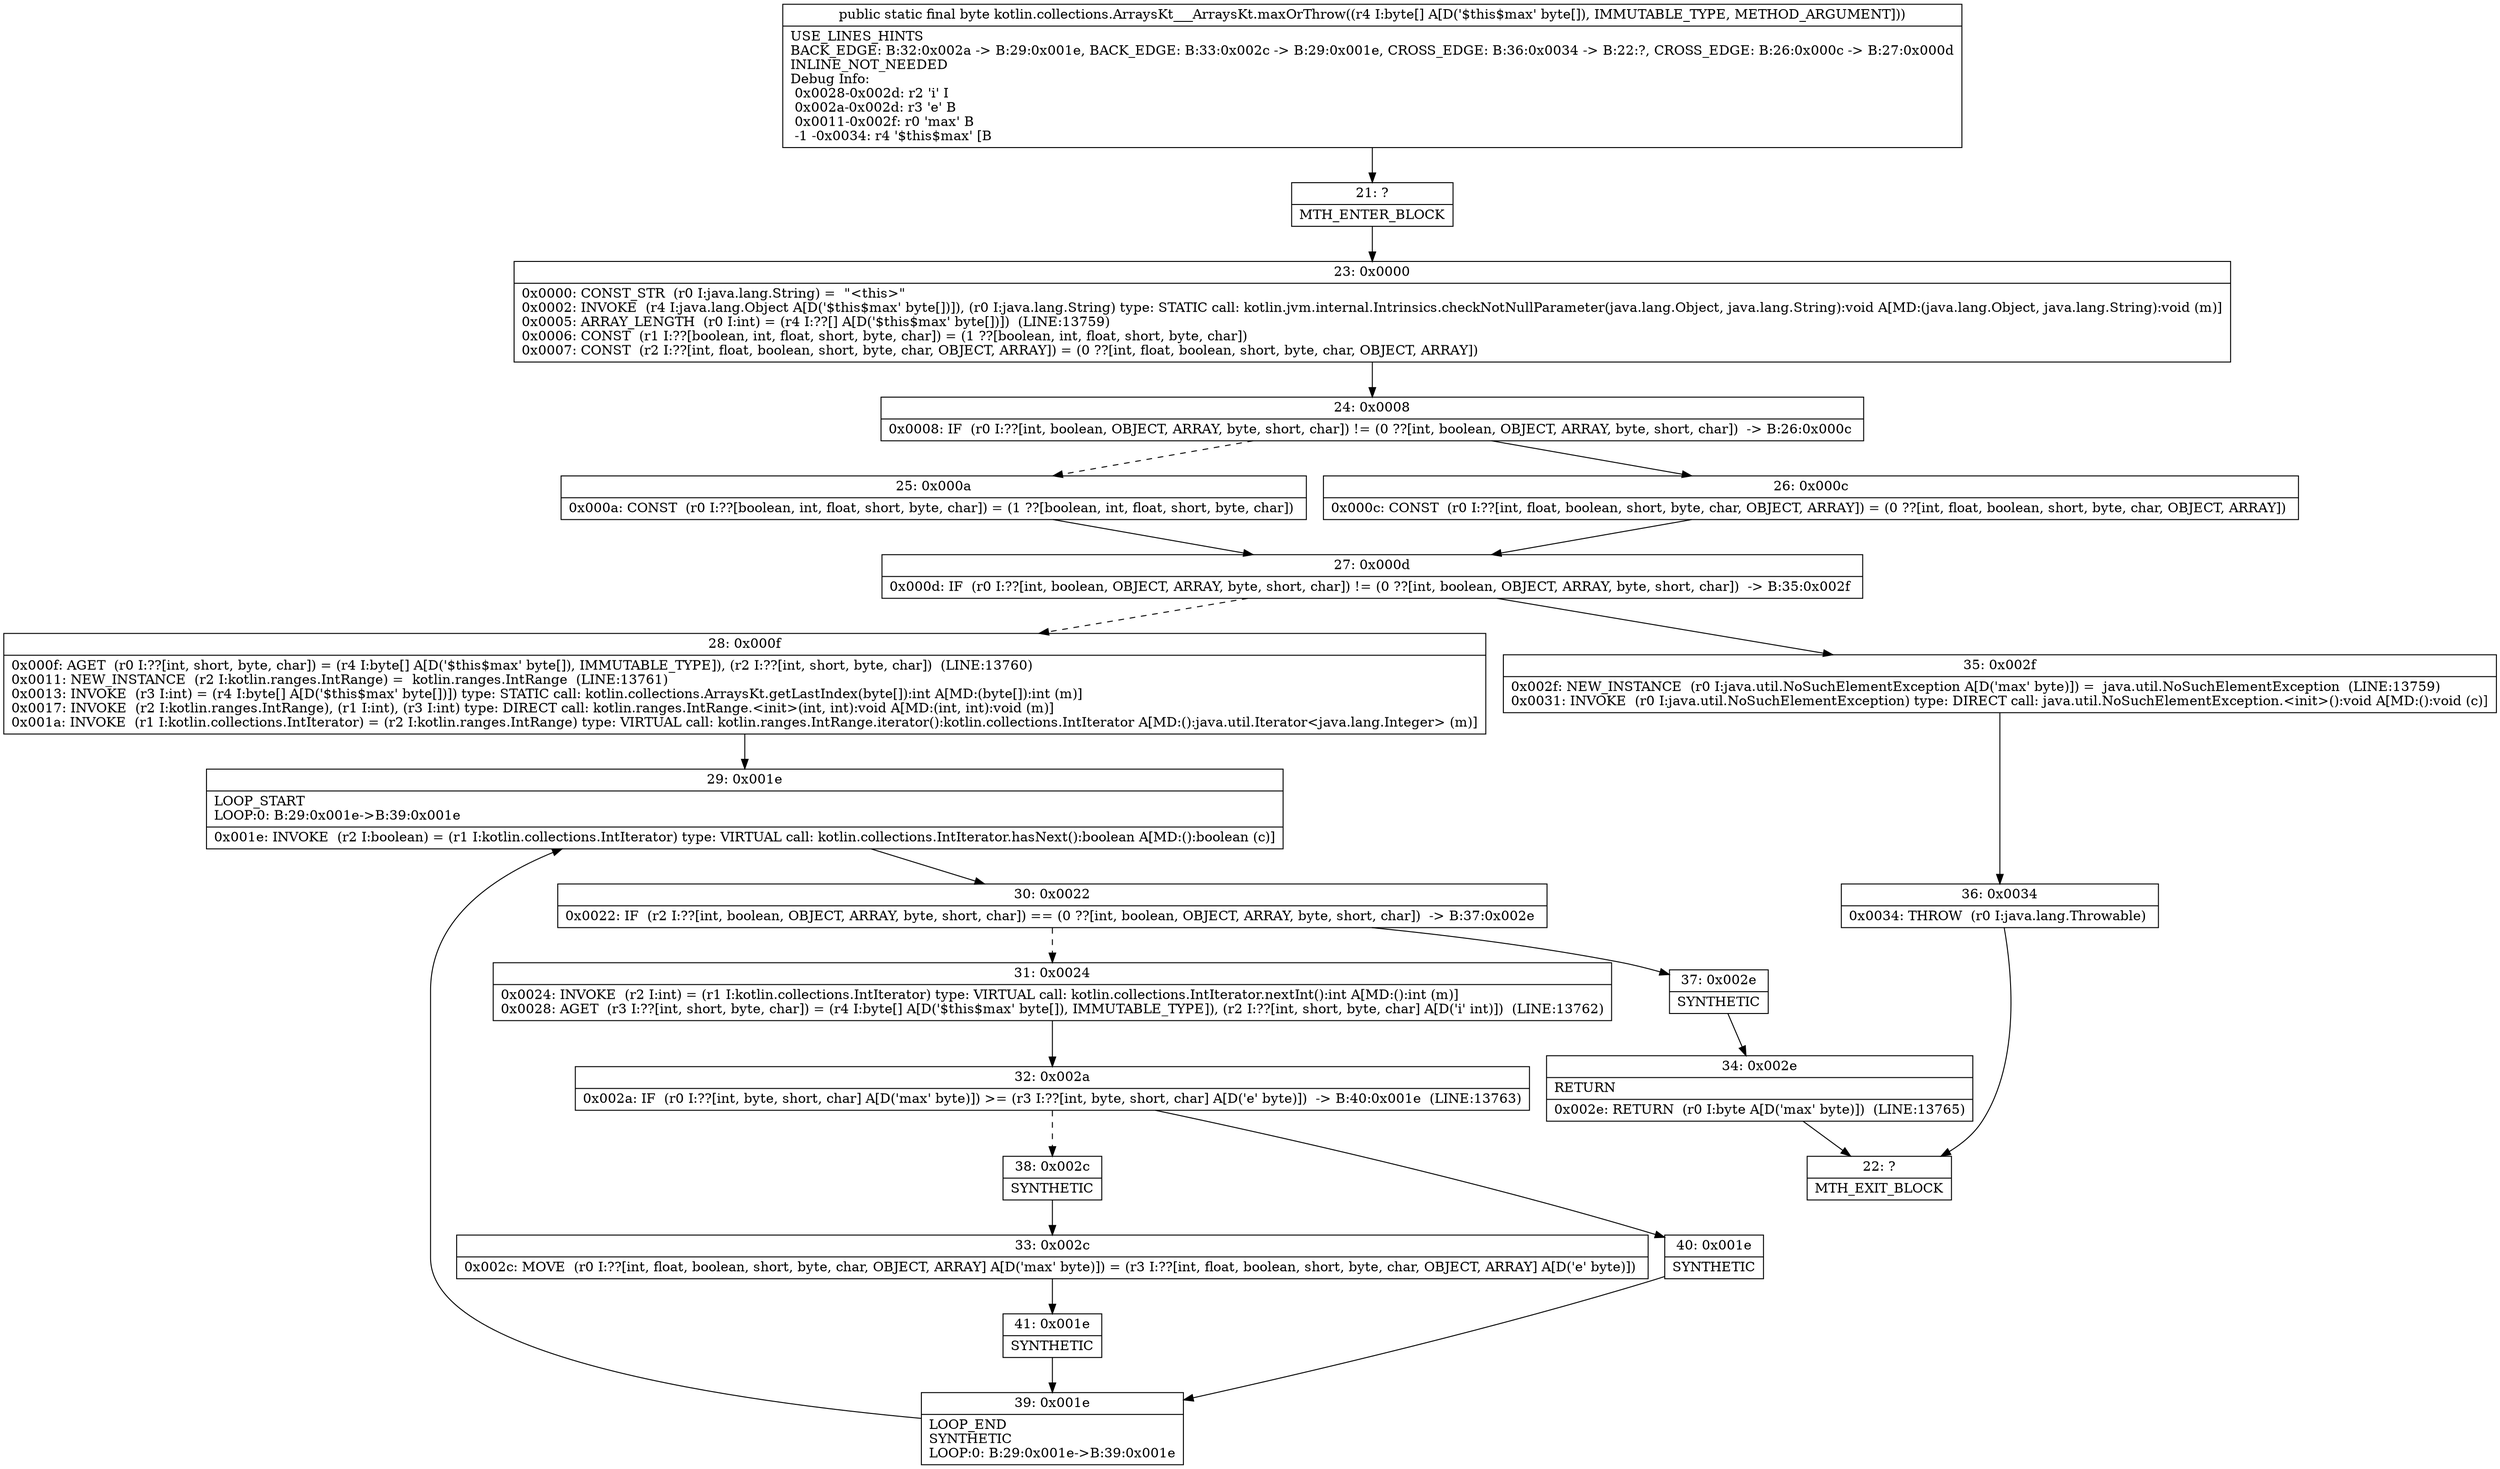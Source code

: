 digraph "CFG forkotlin.collections.ArraysKt___ArraysKt.maxOrThrow([B)B" {
Node_21 [shape=record,label="{21\:\ ?|MTH_ENTER_BLOCK\l}"];
Node_23 [shape=record,label="{23\:\ 0x0000|0x0000: CONST_STR  (r0 I:java.lang.String) =  \"\<this\>\" \l0x0002: INVOKE  (r4 I:java.lang.Object A[D('$this$max' byte[])]), (r0 I:java.lang.String) type: STATIC call: kotlin.jvm.internal.Intrinsics.checkNotNullParameter(java.lang.Object, java.lang.String):void A[MD:(java.lang.Object, java.lang.String):void (m)]\l0x0005: ARRAY_LENGTH  (r0 I:int) = (r4 I:??[] A[D('$this$max' byte[])])  (LINE:13759)\l0x0006: CONST  (r1 I:??[boolean, int, float, short, byte, char]) = (1 ??[boolean, int, float, short, byte, char]) \l0x0007: CONST  (r2 I:??[int, float, boolean, short, byte, char, OBJECT, ARRAY]) = (0 ??[int, float, boolean, short, byte, char, OBJECT, ARRAY]) \l}"];
Node_24 [shape=record,label="{24\:\ 0x0008|0x0008: IF  (r0 I:??[int, boolean, OBJECT, ARRAY, byte, short, char]) != (0 ??[int, boolean, OBJECT, ARRAY, byte, short, char])  \-\> B:26:0x000c \l}"];
Node_25 [shape=record,label="{25\:\ 0x000a|0x000a: CONST  (r0 I:??[boolean, int, float, short, byte, char]) = (1 ??[boolean, int, float, short, byte, char]) \l}"];
Node_27 [shape=record,label="{27\:\ 0x000d|0x000d: IF  (r0 I:??[int, boolean, OBJECT, ARRAY, byte, short, char]) != (0 ??[int, boolean, OBJECT, ARRAY, byte, short, char])  \-\> B:35:0x002f \l}"];
Node_28 [shape=record,label="{28\:\ 0x000f|0x000f: AGET  (r0 I:??[int, short, byte, char]) = (r4 I:byte[] A[D('$this$max' byte[]), IMMUTABLE_TYPE]), (r2 I:??[int, short, byte, char])  (LINE:13760)\l0x0011: NEW_INSTANCE  (r2 I:kotlin.ranges.IntRange) =  kotlin.ranges.IntRange  (LINE:13761)\l0x0013: INVOKE  (r3 I:int) = (r4 I:byte[] A[D('$this$max' byte[])]) type: STATIC call: kotlin.collections.ArraysKt.getLastIndex(byte[]):int A[MD:(byte[]):int (m)]\l0x0017: INVOKE  (r2 I:kotlin.ranges.IntRange), (r1 I:int), (r3 I:int) type: DIRECT call: kotlin.ranges.IntRange.\<init\>(int, int):void A[MD:(int, int):void (m)]\l0x001a: INVOKE  (r1 I:kotlin.collections.IntIterator) = (r2 I:kotlin.ranges.IntRange) type: VIRTUAL call: kotlin.ranges.IntRange.iterator():kotlin.collections.IntIterator A[MD:():java.util.Iterator\<java.lang.Integer\> (m)]\l}"];
Node_29 [shape=record,label="{29\:\ 0x001e|LOOP_START\lLOOP:0: B:29:0x001e\-\>B:39:0x001e\l|0x001e: INVOKE  (r2 I:boolean) = (r1 I:kotlin.collections.IntIterator) type: VIRTUAL call: kotlin.collections.IntIterator.hasNext():boolean A[MD:():boolean (c)]\l}"];
Node_30 [shape=record,label="{30\:\ 0x0022|0x0022: IF  (r2 I:??[int, boolean, OBJECT, ARRAY, byte, short, char]) == (0 ??[int, boolean, OBJECT, ARRAY, byte, short, char])  \-\> B:37:0x002e \l}"];
Node_31 [shape=record,label="{31\:\ 0x0024|0x0024: INVOKE  (r2 I:int) = (r1 I:kotlin.collections.IntIterator) type: VIRTUAL call: kotlin.collections.IntIterator.nextInt():int A[MD:():int (m)]\l0x0028: AGET  (r3 I:??[int, short, byte, char]) = (r4 I:byte[] A[D('$this$max' byte[]), IMMUTABLE_TYPE]), (r2 I:??[int, short, byte, char] A[D('i' int)])  (LINE:13762)\l}"];
Node_32 [shape=record,label="{32\:\ 0x002a|0x002a: IF  (r0 I:??[int, byte, short, char] A[D('max' byte)]) \>= (r3 I:??[int, byte, short, char] A[D('e' byte)])  \-\> B:40:0x001e  (LINE:13763)\l}"];
Node_38 [shape=record,label="{38\:\ 0x002c|SYNTHETIC\l}"];
Node_33 [shape=record,label="{33\:\ 0x002c|0x002c: MOVE  (r0 I:??[int, float, boolean, short, byte, char, OBJECT, ARRAY] A[D('max' byte)]) = (r3 I:??[int, float, boolean, short, byte, char, OBJECT, ARRAY] A[D('e' byte)]) \l}"];
Node_41 [shape=record,label="{41\:\ 0x001e|SYNTHETIC\l}"];
Node_39 [shape=record,label="{39\:\ 0x001e|LOOP_END\lSYNTHETIC\lLOOP:0: B:29:0x001e\-\>B:39:0x001e\l}"];
Node_40 [shape=record,label="{40\:\ 0x001e|SYNTHETIC\l}"];
Node_37 [shape=record,label="{37\:\ 0x002e|SYNTHETIC\l}"];
Node_34 [shape=record,label="{34\:\ 0x002e|RETURN\l|0x002e: RETURN  (r0 I:byte A[D('max' byte)])  (LINE:13765)\l}"];
Node_22 [shape=record,label="{22\:\ ?|MTH_EXIT_BLOCK\l}"];
Node_35 [shape=record,label="{35\:\ 0x002f|0x002f: NEW_INSTANCE  (r0 I:java.util.NoSuchElementException A[D('max' byte)]) =  java.util.NoSuchElementException  (LINE:13759)\l0x0031: INVOKE  (r0 I:java.util.NoSuchElementException) type: DIRECT call: java.util.NoSuchElementException.\<init\>():void A[MD:():void (c)]\l}"];
Node_36 [shape=record,label="{36\:\ 0x0034|0x0034: THROW  (r0 I:java.lang.Throwable) \l}"];
Node_26 [shape=record,label="{26\:\ 0x000c|0x000c: CONST  (r0 I:??[int, float, boolean, short, byte, char, OBJECT, ARRAY]) = (0 ??[int, float, boolean, short, byte, char, OBJECT, ARRAY]) \l}"];
MethodNode[shape=record,label="{public static final byte kotlin.collections.ArraysKt___ArraysKt.maxOrThrow((r4 I:byte[] A[D('$this$max' byte[]), IMMUTABLE_TYPE, METHOD_ARGUMENT]))  | USE_LINES_HINTS\lBACK_EDGE: B:32:0x002a \-\> B:29:0x001e, BACK_EDGE: B:33:0x002c \-\> B:29:0x001e, CROSS_EDGE: B:36:0x0034 \-\> B:22:?, CROSS_EDGE: B:26:0x000c \-\> B:27:0x000d\lINLINE_NOT_NEEDED\lDebug Info:\l  0x0028\-0x002d: r2 'i' I\l  0x002a\-0x002d: r3 'e' B\l  0x0011\-0x002f: r0 'max' B\l  \-1 \-0x0034: r4 '$this$max' [B\l}"];
MethodNode -> Node_21;Node_21 -> Node_23;
Node_23 -> Node_24;
Node_24 -> Node_25[style=dashed];
Node_24 -> Node_26;
Node_25 -> Node_27;
Node_27 -> Node_28[style=dashed];
Node_27 -> Node_35;
Node_28 -> Node_29;
Node_29 -> Node_30;
Node_30 -> Node_31[style=dashed];
Node_30 -> Node_37;
Node_31 -> Node_32;
Node_32 -> Node_38[style=dashed];
Node_32 -> Node_40;
Node_38 -> Node_33;
Node_33 -> Node_41;
Node_41 -> Node_39;
Node_39 -> Node_29;
Node_40 -> Node_39;
Node_37 -> Node_34;
Node_34 -> Node_22;
Node_35 -> Node_36;
Node_36 -> Node_22;
Node_26 -> Node_27;
}

